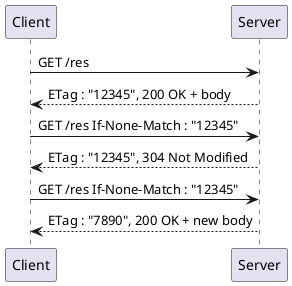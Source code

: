 @startuml
Client -> Server : GET /res
Server --> Client : ETag : "12345", 200 OK + body

Client -> Server : GET /res If-None-Match : "12345"
Server --> Client : ETag : "12345", 304 Not Modified

Client -> Server : GET /res If-None-Match : "12345"
Server --> Client : ETag : "7890", 200 OK + new body
@enduml